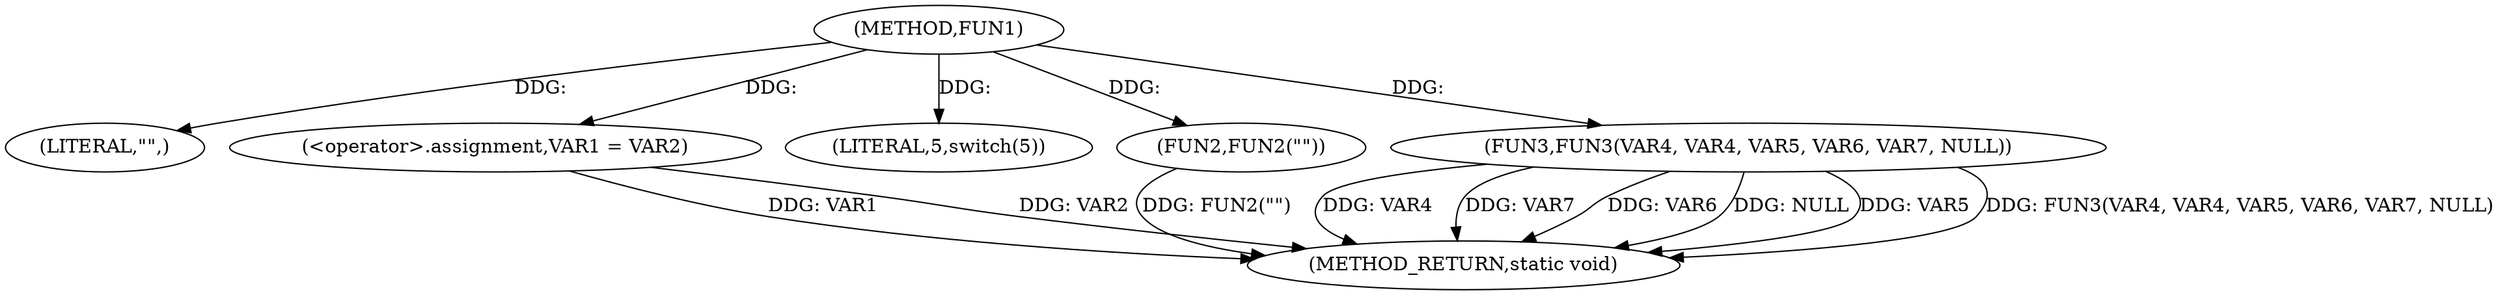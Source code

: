 digraph FUN1 {  
"1000100" [label = "(METHOD,FUN1)" ]
"1000123" [label = "(METHOD_RETURN,static void)" ]
"1000103" [label = "(LITERAL,\"\",)" ]
"1000104" [label = "(<operator>.assignment,VAR1 = VAR2)" ]
"1000108" [label = "(LITERAL,5,switch(5))" ]
"1000111" [label = "(FUN2,FUN2(\"\"))" ]
"1000116" [label = "(FUN3,FUN3(VAR4, VAR4, VAR5, VAR6, VAR7, NULL))" ]
  "1000116" -> "1000123"  [ label = "DDG: VAR4"] 
  "1000104" -> "1000123"  [ label = "DDG: VAR1"] 
  "1000116" -> "1000123"  [ label = "DDG: VAR7"] 
  "1000116" -> "1000123"  [ label = "DDG: VAR6"] 
  "1000116" -> "1000123"  [ label = "DDG: NULL"] 
  "1000116" -> "1000123"  [ label = "DDG: VAR5"] 
  "1000104" -> "1000123"  [ label = "DDG: VAR2"] 
  "1000111" -> "1000123"  [ label = "DDG: FUN2(\"\")"] 
  "1000116" -> "1000123"  [ label = "DDG: FUN3(VAR4, VAR4, VAR5, VAR6, VAR7, NULL)"] 
  "1000100" -> "1000103"  [ label = "DDG: "] 
  "1000100" -> "1000104"  [ label = "DDG: "] 
  "1000100" -> "1000108"  [ label = "DDG: "] 
  "1000100" -> "1000111"  [ label = "DDG: "] 
  "1000100" -> "1000116"  [ label = "DDG: "] 
}
